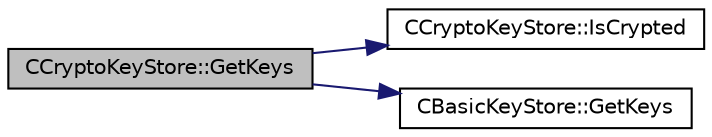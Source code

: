 digraph "CCryptoKeyStore::GetKeys"
{
  edge [fontname="Helvetica",fontsize="10",labelfontname="Helvetica",labelfontsize="10"];
  node [fontname="Helvetica",fontsize="10",shape=record];
  rankdir="LR";
  Node110 [label="CCryptoKeyStore::GetKeys",height=0.2,width=0.4,color="black", fillcolor="grey75", style="filled", fontcolor="black"];
  Node110 -> Node111 [color="midnightblue",fontsize="10",style="solid",fontname="Helvetica"];
  Node111 [label="CCryptoKeyStore::IsCrypted",height=0.2,width=0.4,color="black", fillcolor="white", style="filled",URL="$class_c_crypto_key_store.html#acc8fed44366c98fb481333ca6e867088"];
  Node110 -> Node112 [color="midnightblue",fontsize="10",style="solid",fontname="Helvetica"];
  Node112 [label="CBasicKeyStore::GetKeys",height=0.2,width=0.4,color="black", fillcolor="white", style="filled",URL="$class_c_basic_key_store.html#a41f3895021dae008582ceb55a98b0891"];
}
